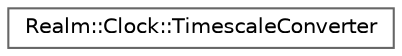 digraph "Graphical Class Hierarchy"
{
 // LATEX_PDF_SIZE
  bgcolor="transparent";
  edge [fontname=Helvetica,fontsize=10,labelfontname=Helvetica,labelfontsize=10];
  node [fontname=Helvetica,fontsize=10,shape=box,height=0.2,width=0.4];
  rankdir="LR";
  Node0 [id="Node000000",label="Realm::Clock::TimescaleConverter",height=0.2,width=0.4,color="grey40", fillcolor="white", style="filled",URL="$classRealm_1_1Clock_1_1TimescaleConverter.html",tooltip=" "];
}
